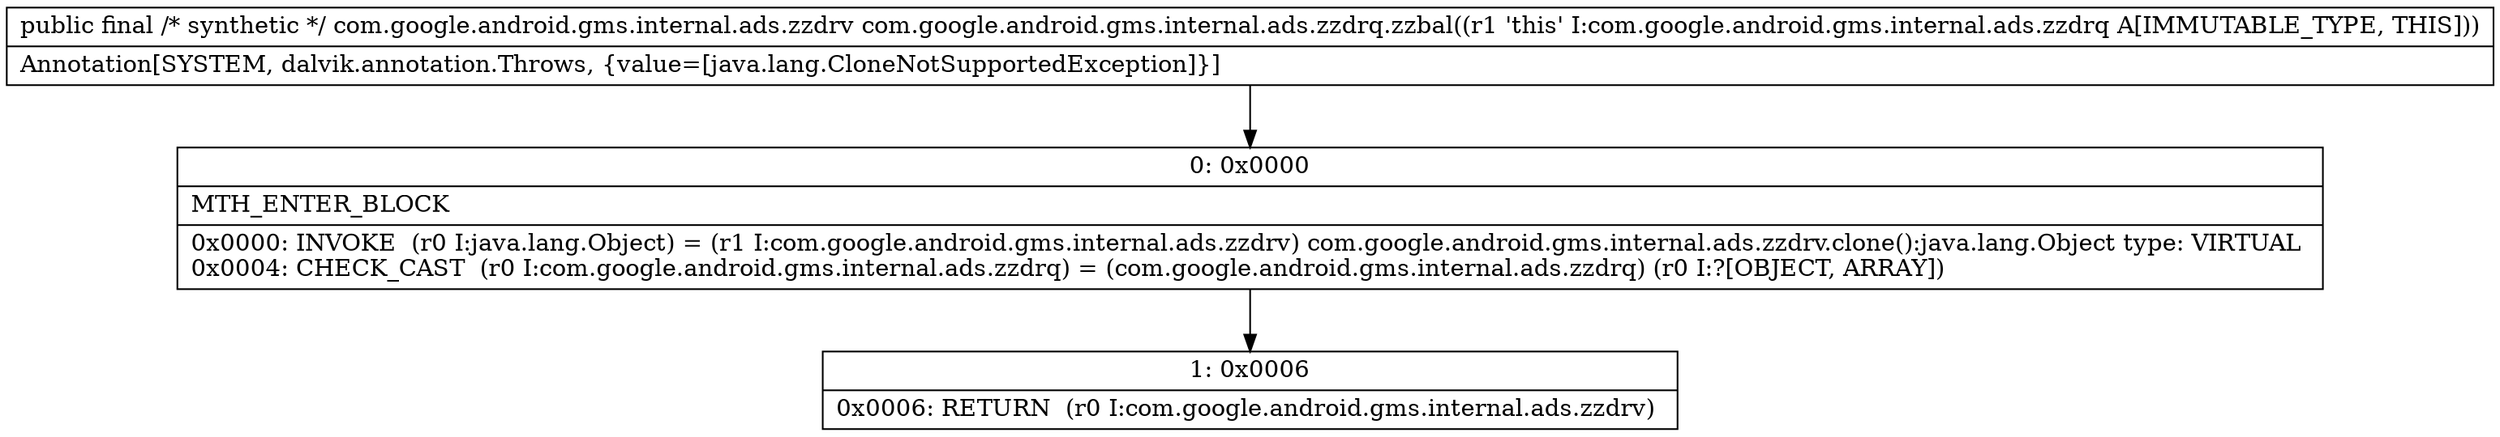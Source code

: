 digraph "CFG forcom.google.android.gms.internal.ads.zzdrq.zzbal()Lcom\/google\/android\/gms\/internal\/ads\/zzdrv;" {
Node_0 [shape=record,label="{0\:\ 0x0000|MTH_ENTER_BLOCK\l|0x0000: INVOKE  (r0 I:java.lang.Object) = (r1 I:com.google.android.gms.internal.ads.zzdrv) com.google.android.gms.internal.ads.zzdrv.clone():java.lang.Object type: VIRTUAL \l0x0004: CHECK_CAST  (r0 I:com.google.android.gms.internal.ads.zzdrq) = (com.google.android.gms.internal.ads.zzdrq) (r0 I:?[OBJECT, ARRAY]) \l}"];
Node_1 [shape=record,label="{1\:\ 0x0006|0x0006: RETURN  (r0 I:com.google.android.gms.internal.ads.zzdrv) \l}"];
MethodNode[shape=record,label="{public final \/* synthetic *\/ com.google.android.gms.internal.ads.zzdrv com.google.android.gms.internal.ads.zzdrq.zzbal((r1 'this' I:com.google.android.gms.internal.ads.zzdrq A[IMMUTABLE_TYPE, THIS]))  | Annotation[SYSTEM, dalvik.annotation.Throws, \{value=[java.lang.CloneNotSupportedException]\}]\l}"];
MethodNode -> Node_0;
Node_0 -> Node_1;
}

